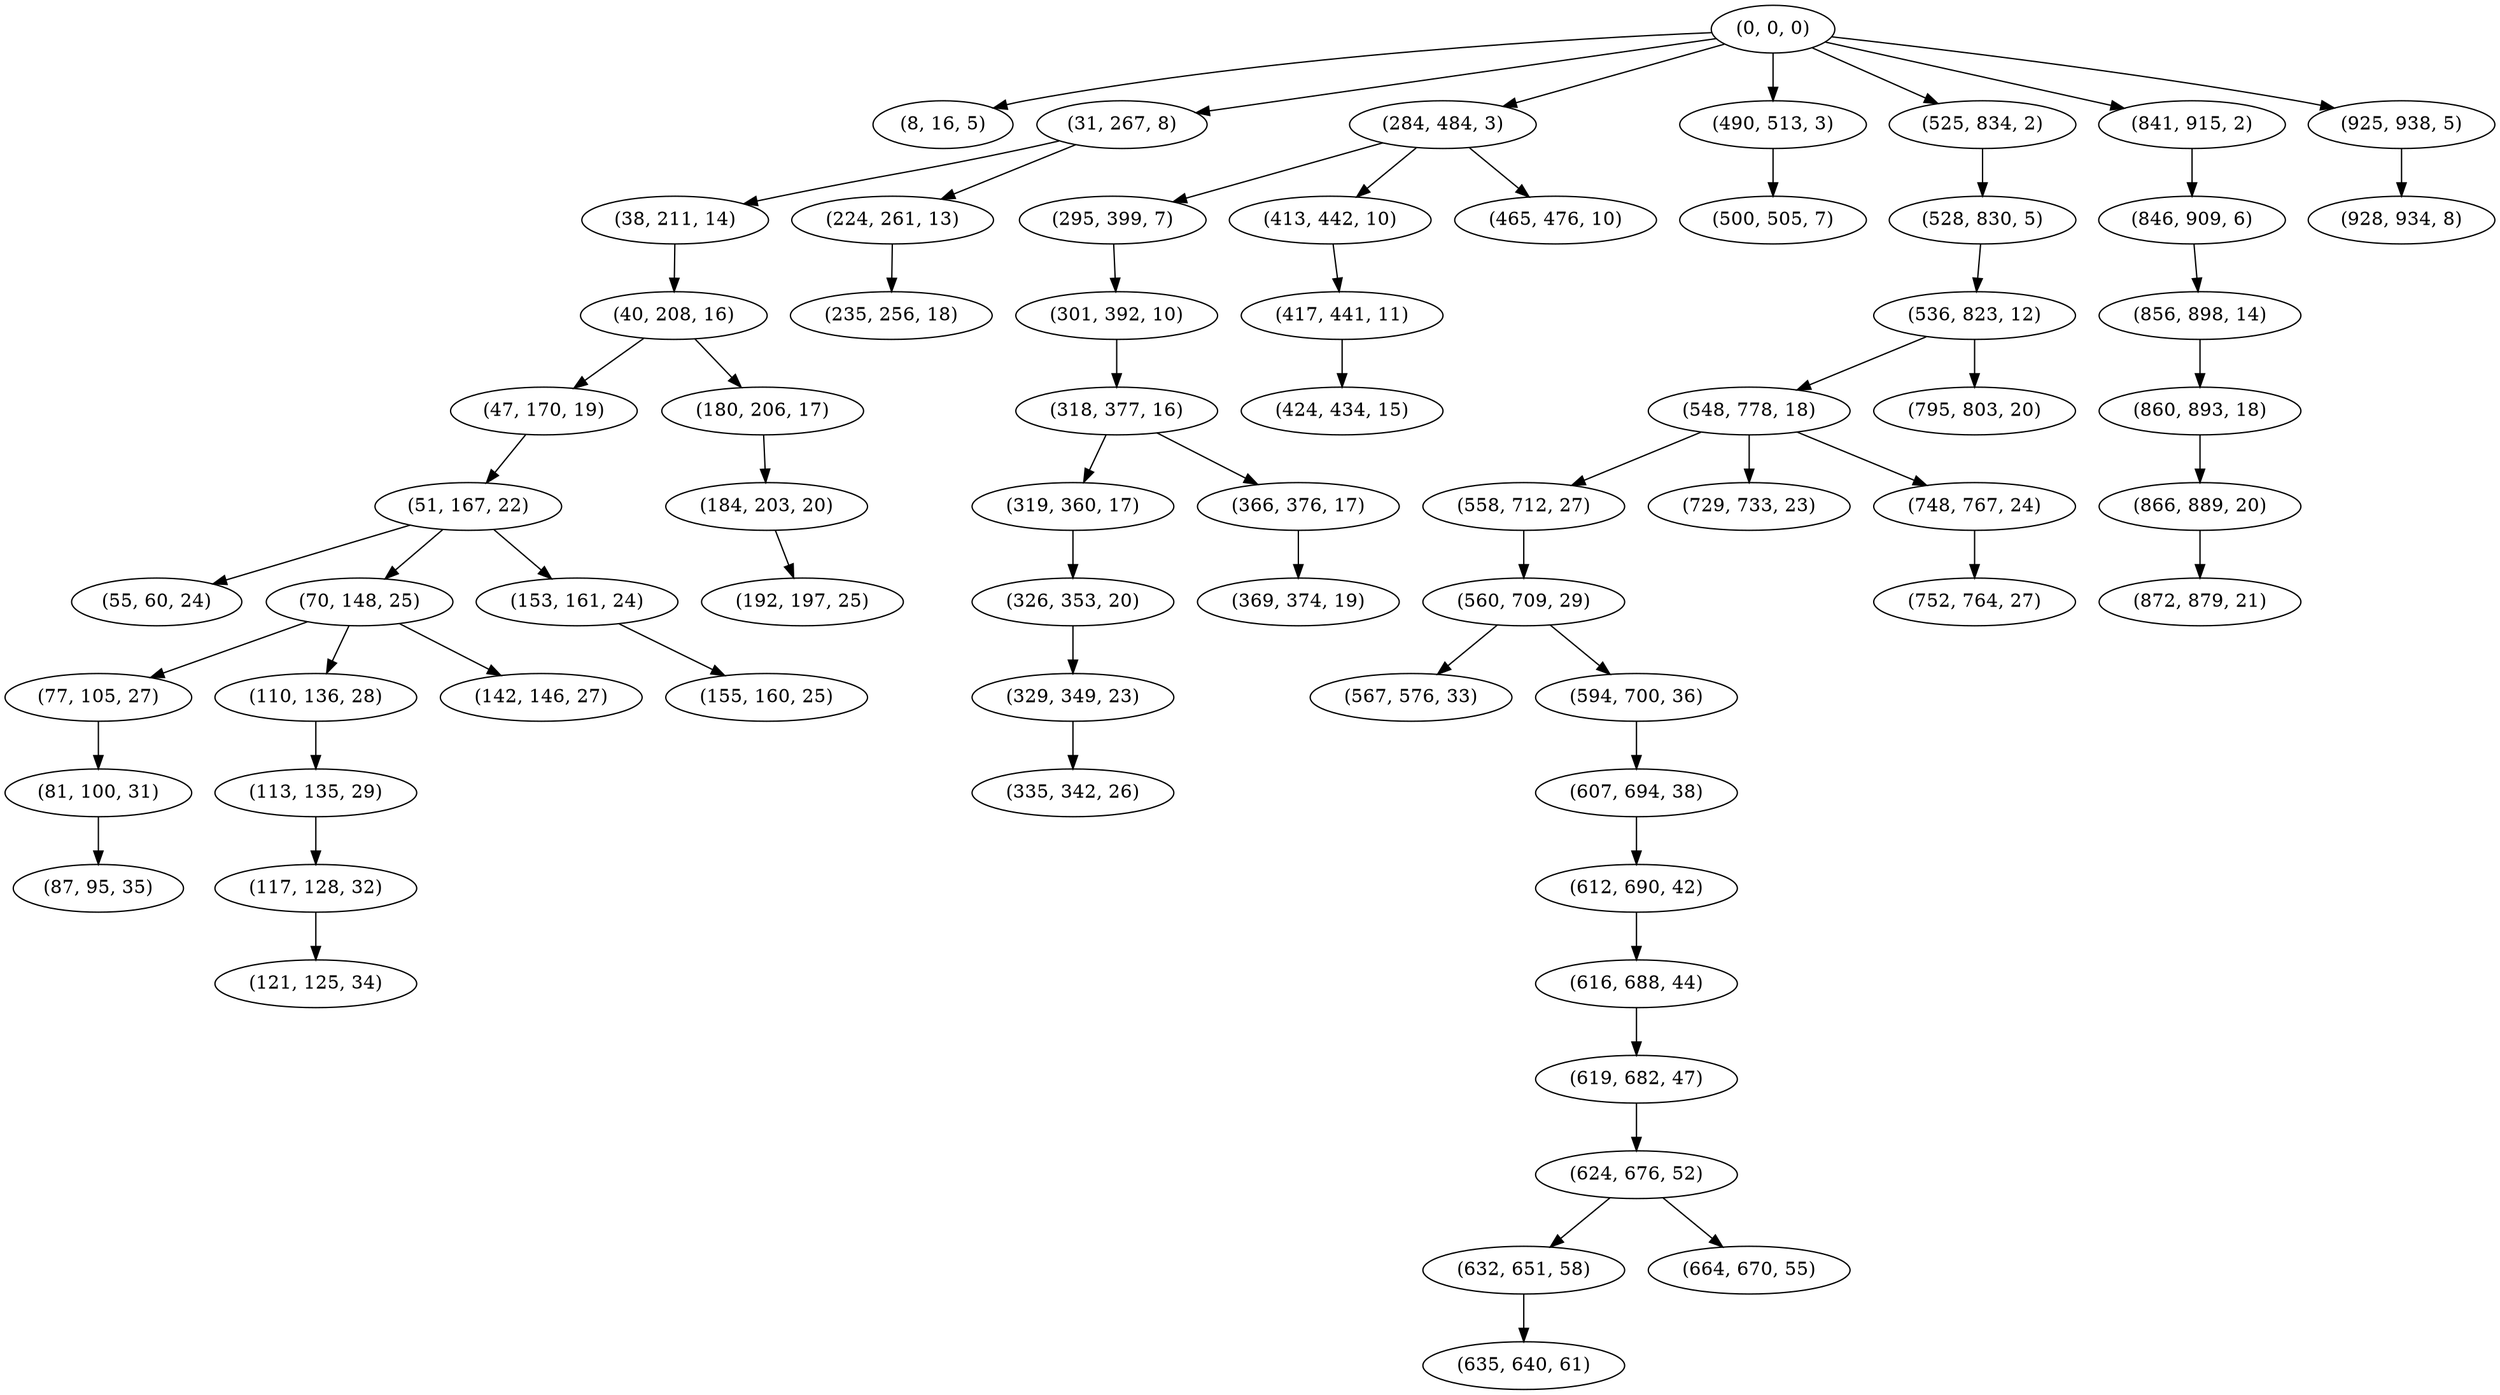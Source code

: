 digraph tree {
    "(0, 0, 0)";
    "(8, 16, 5)";
    "(31, 267, 8)";
    "(38, 211, 14)";
    "(40, 208, 16)";
    "(47, 170, 19)";
    "(51, 167, 22)";
    "(55, 60, 24)";
    "(70, 148, 25)";
    "(77, 105, 27)";
    "(81, 100, 31)";
    "(87, 95, 35)";
    "(110, 136, 28)";
    "(113, 135, 29)";
    "(117, 128, 32)";
    "(121, 125, 34)";
    "(142, 146, 27)";
    "(153, 161, 24)";
    "(155, 160, 25)";
    "(180, 206, 17)";
    "(184, 203, 20)";
    "(192, 197, 25)";
    "(224, 261, 13)";
    "(235, 256, 18)";
    "(284, 484, 3)";
    "(295, 399, 7)";
    "(301, 392, 10)";
    "(318, 377, 16)";
    "(319, 360, 17)";
    "(326, 353, 20)";
    "(329, 349, 23)";
    "(335, 342, 26)";
    "(366, 376, 17)";
    "(369, 374, 19)";
    "(413, 442, 10)";
    "(417, 441, 11)";
    "(424, 434, 15)";
    "(465, 476, 10)";
    "(490, 513, 3)";
    "(500, 505, 7)";
    "(525, 834, 2)";
    "(528, 830, 5)";
    "(536, 823, 12)";
    "(548, 778, 18)";
    "(558, 712, 27)";
    "(560, 709, 29)";
    "(567, 576, 33)";
    "(594, 700, 36)";
    "(607, 694, 38)";
    "(612, 690, 42)";
    "(616, 688, 44)";
    "(619, 682, 47)";
    "(624, 676, 52)";
    "(632, 651, 58)";
    "(635, 640, 61)";
    "(664, 670, 55)";
    "(729, 733, 23)";
    "(748, 767, 24)";
    "(752, 764, 27)";
    "(795, 803, 20)";
    "(841, 915, 2)";
    "(846, 909, 6)";
    "(856, 898, 14)";
    "(860, 893, 18)";
    "(866, 889, 20)";
    "(872, 879, 21)";
    "(925, 938, 5)";
    "(928, 934, 8)";
    "(0, 0, 0)" -> "(8, 16, 5)";
    "(0, 0, 0)" -> "(31, 267, 8)";
    "(0, 0, 0)" -> "(284, 484, 3)";
    "(0, 0, 0)" -> "(490, 513, 3)";
    "(0, 0, 0)" -> "(525, 834, 2)";
    "(0, 0, 0)" -> "(841, 915, 2)";
    "(0, 0, 0)" -> "(925, 938, 5)";
    "(31, 267, 8)" -> "(38, 211, 14)";
    "(31, 267, 8)" -> "(224, 261, 13)";
    "(38, 211, 14)" -> "(40, 208, 16)";
    "(40, 208, 16)" -> "(47, 170, 19)";
    "(40, 208, 16)" -> "(180, 206, 17)";
    "(47, 170, 19)" -> "(51, 167, 22)";
    "(51, 167, 22)" -> "(55, 60, 24)";
    "(51, 167, 22)" -> "(70, 148, 25)";
    "(51, 167, 22)" -> "(153, 161, 24)";
    "(70, 148, 25)" -> "(77, 105, 27)";
    "(70, 148, 25)" -> "(110, 136, 28)";
    "(70, 148, 25)" -> "(142, 146, 27)";
    "(77, 105, 27)" -> "(81, 100, 31)";
    "(81, 100, 31)" -> "(87, 95, 35)";
    "(110, 136, 28)" -> "(113, 135, 29)";
    "(113, 135, 29)" -> "(117, 128, 32)";
    "(117, 128, 32)" -> "(121, 125, 34)";
    "(153, 161, 24)" -> "(155, 160, 25)";
    "(180, 206, 17)" -> "(184, 203, 20)";
    "(184, 203, 20)" -> "(192, 197, 25)";
    "(224, 261, 13)" -> "(235, 256, 18)";
    "(284, 484, 3)" -> "(295, 399, 7)";
    "(284, 484, 3)" -> "(413, 442, 10)";
    "(284, 484, 3)" -> "(465, 476, 10)";
    "(295, 399, 7)" -> "(301, 392, 10)";
    "(301, 392, 10)" -> "(318, 377, 16)";
    "(318, 377, 16)" -> "(319, 360, 17)";
    "(318, 377, 16)" -> "(366, 376, 17)";
    "(319, 360, 17)" -> "(326, 353, 20)";
    "(326, 353, 20)" -> "(329, 349, 23)";
    "(329, 349, 23)" -> "(335, 342, 26)";
    "(366, 376, 17)" -> "(369, 374, 19)";
    "(413, 442, 10)" -> "(417, 441, 11)";
    "(417, 441, 11)" -> "(424, 434, 15)";
    "(490, 513, 3)" -> "(500, 505, 7)";
    "(525, 834, 2)" -> "(528, 830, 5)";
    "(528, 830, 5)" -> "(536, 823, 12)";
    "(536, 823, 12)" -> "(548, 778, 18)";
    "(536, 823, 12)" -> "(795, 803, 20)";
    "(548, 778, 18)" -> "(558, 712, 27)";
    "(548, 778, 18)" -> "(729, 733, 23)";
    "(548, 778, 18)" -> "(748, 767, 24)";
    "(558, 712, 27)" -> "(560, 709, 29)";
    "(560, 709, 29)" -> "(567, 576, 33)";
    "(560, 709, 29)" -> "(594, 700, 36)";
    "(594, 700, 36)" -> "(607, 694, 38)";
    "(607, 694, 38)" -> "(612, 690, 42)";
    "(612, 690, 42)" -> "(616, 688, 44)";
    "(616, 688, 44)" -> "(619, 682, 47)";
    "(619, 682, 47)" -> "(624, 676, 52)";
    "(624, 676, 52)" -> "(632, 651, 58)";
    "(624, 676, 52)" -> "(664, 670, 55)";
    "(632, 651, 58)" -> "(635, 640, 61)";
    "(748, 767, 24)" -> "(752, 764, 27)";
    "(841, 915, 2)" -> "(846, 909, 6)";
    "(846, 909, 6)" -> "(856, 898, 14)";
    "(856, 898, 14)" -> "(860, 893, 18)";
    "(860, 893, 18)" -> "(866, 889, 20)";
    "(866, 889, 20)" -> "(872, 879, 21)";
    "(925, 938, 5)" -> "(928, 934, 8)";
}

